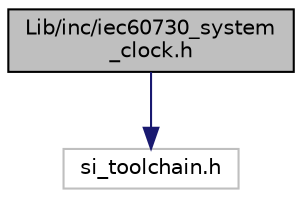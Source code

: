 digraph "Lib/inc/iec60730_system_clock.h"
{
 // LATEX_PDF_SIZE
  edge [fontname="Helvetica",fontsize="10",labelfontname="Helvetica",labelfontsize="10"];
  node [fontname="Helvetica",fontsize="10",shape=record];
  Node1 [label="Lib/inc/iec60730_system\l_clock.h",height=0.2,width=0.4,color="black", fillcolor="grey75", style="filled", fontcolor="black",tooltip="Clock check."];
  Node1 -> Node2 [color="midnightblue",fontsize="10",style="solid",fontname="Helvetica"];
  Node2 [label="si_toolchain.h",height=0.2,width=0.4,color="grey75", fillcolor="white", style="filled",tooltip=" "];
}
